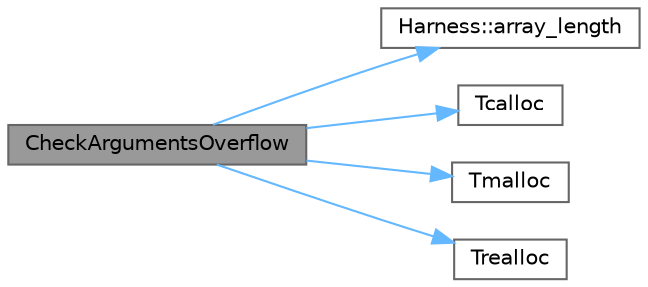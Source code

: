 digraph "CheckArgumentsOverflow"
{
 // LATEX_PDF_SIZE
  bgcolor="transparent";
  edge [fontname=Helvetica,fontsize=10,labelfontname=Helvetica,labelfontsize=10];
  node [fontname=Helvetica,fontsize=10,shape=box,height=0.2,width=0.4];
  rankdir="LR";
  Node1 [id="Node000001",label="CheckArgumentsOverflow",height=0.2,width=0.4,color="gray40", fillcolor="grey60", style="filled", fontcolor="black",tooltip=" "];
  Node1 -> Node2 [id="edge1_Node000001_Node000002",color="steelblue1",style="solid",tooltip=" "];
  Node2 [id="Node000002",label="Harness::array_length",height=0.2,width=0.4,color="grey40", fillcolor="white", style="filled",URL="$namespace_harness.html#ab206cca6eab4aa536242981c7c4f3e3c",tooltip=" "];
  Node1 -> Node3 [id="edge2_Node000001_Node000003",color="steelblue1",style="solid",tooltip=" "];
  Node3 [id="Node000003",label="Tcalloc",height=0.2,width=0.4,color="grey40", fillcolor="white", style="filled",URL="$test__malloc__compliance_8cpp.html#a036fc50a65aa979ea1e020ee97c8cb98",tooltip=" "];
  Node1 -> Node4 [id="edge3_Node000001_Node000004",color="steelblue1",style="solid",tooltip=" "];
  Node4 [id="Node000004",label="Tmalloc",height=0.2,width=0.4,color="grey40", fillcolor="white", style="filled",URL="$test__malloc__compliance_8cpp.html#aeb989231b9b7578b6c3398fe5a03d273",tooltip=" "];
  Node1 -> Node5 [id="edge4_Node000001_Node000005",color="steelblue1",style="solid",tooltip=" "];
  Node5 [id="Node000005",label="Trealloc",height=0.2,width=0.4,color="grey40", fillcolor="white", style="filled",URL="$test__malloc__compliance_8cpp.html#a3455ecc35cb1e8d0a198da5ced93af58",tooltip=" "];
}
